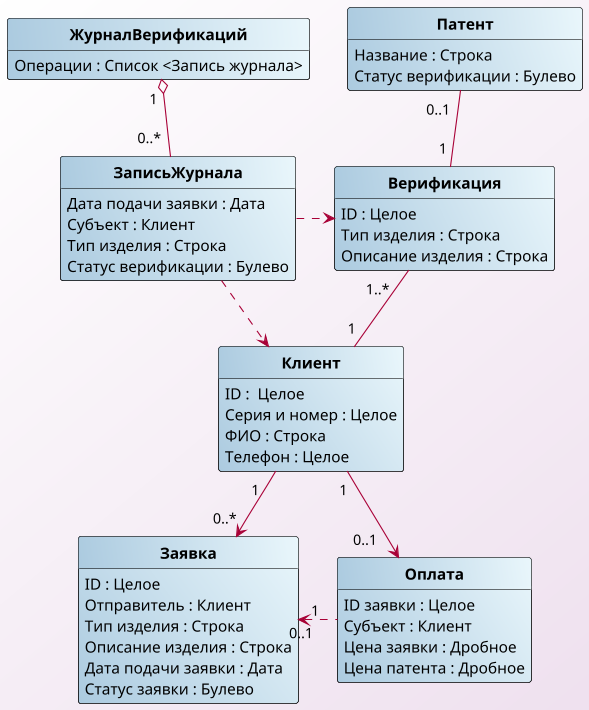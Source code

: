 @startuml
scale 1.1

skinparam {
backgroundColor white/#efe1ef

classBackgroundColor #accbe0\#eaf7fc
classbordercolor black

arrowColor #A80036

classFontSize 14
classFontStyle bold
classFontName Arial
classAttributeFontSize 14
classAttributeFontName calibri
}

hide class methods
hide class circle

class Клиент {
    ID :  Целое
    Серия и номер : Целое
    ФИО : Строка
    Телефон : Целое
}

class Заявка {
    ID : Целое
    Отправитель : Клиент
    Тип изделия : Строка
    Описание изделия : Строка
    Дата подачи заявки : Дата
    Статус заявки : Булево
}

class ЗаписьЖурнала {
    Дата подачи заявки : Дата
    Субъект : Клиент
    Тип изделия : Строка
    Статус верификации : Булево
}

class ЖурналВерификаций {
    Операции : Список <Запись журнала>
}

class Верификация {
  ID : Целое
  Тип изделия : Строка
  Описание изделия : Строка
}

class Патент {
    Название : Строка
    Статус верификации : Булево
}

class Оплата {
    ID заявки : Целое
    Субъект : Клиент
    Цена заявки : Дробное
    Цена патента : Дробное
}


Клиент " 1   " --> " 0..* " Заявка
Клиент " 1 " --> " 0..1    " Оплата
Заявка " 1 " <. " 0..1    " Оплата

Верификация " 1..*   " -- " 1 " Клиент
ЗаписьЖурнала ..> Клиент
ЗаписьЖурнала .> Верификация

ЖурналВерификаций " 1 " o-- " 0..*  " ЗаписьЖурнала
Патент " 0..1  " -- " 1 " Верификация

@enduml